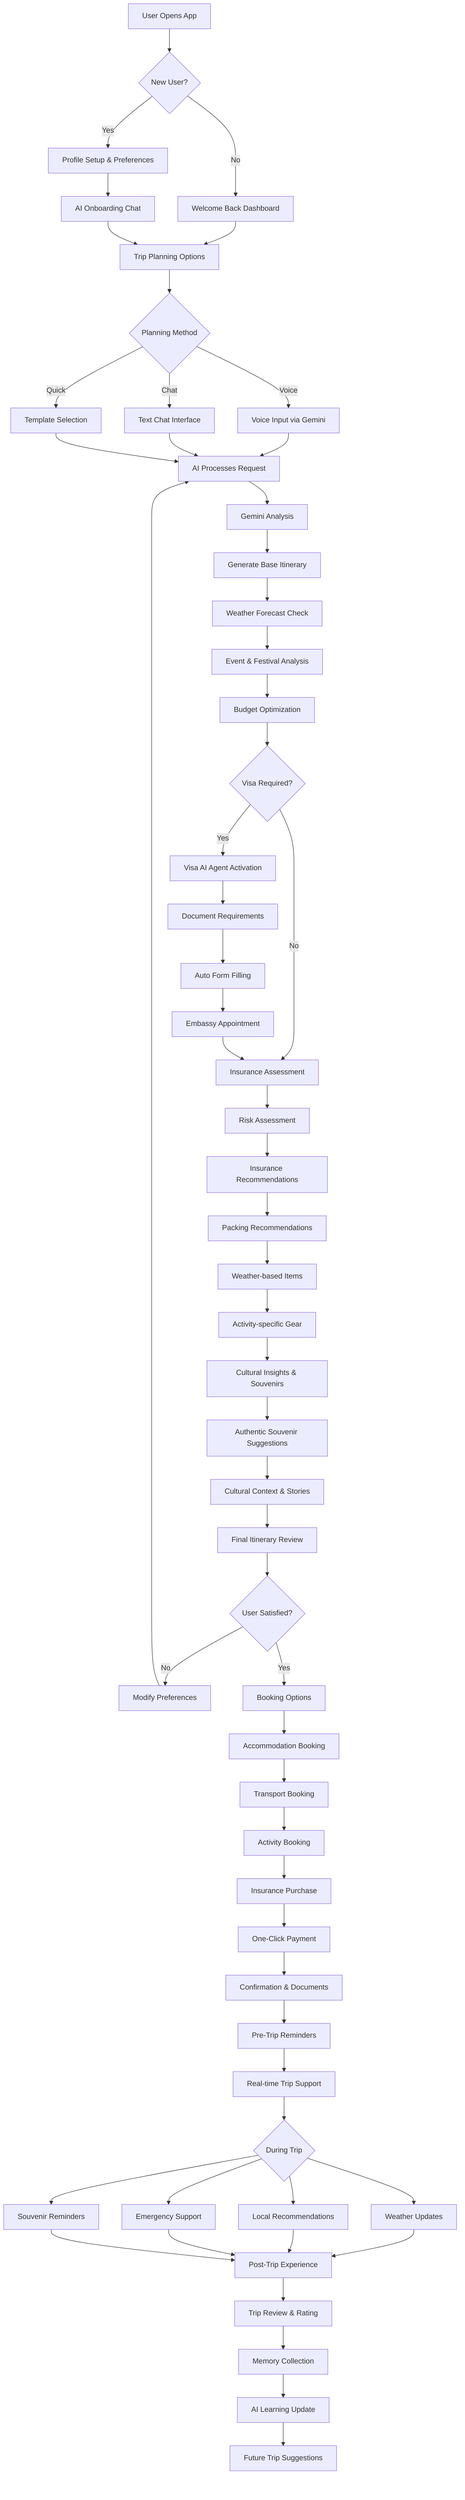 flowchart TD
    A[User Opens App] --> B{New User?}
    B -->|Yes| C[Profile Setup & Preferences]
    B -->|No| D[Welcome Back Dashboard]
    
    C --> E[AI Onboarding Chat]
    D --> F[Trip Planning Options]
    E --> F
    
    F --> G{Planning Method}
    G -->|Voice| H[Voice Input via Gemini]
    G -->|Chat| I[Text Chat Interface]
    G -->|Quick| J[Template Selection]
    
    H --> K[AI Processes Request]
    I --> K
    J --> K
    
    K --> L[Gemini Analysis]
    L --> M[Generate Base Itinerary]
    
    M --> N[Weather Forecast Check]
    N --> O[Event & Festival Analysis]
    O --> P[Budget Optimization]
    
    P --> Q{Visa Required?}
    Q -->|Yes| R[Visa AI Agent Activation]
    Q -->|No| S[Insurance Assessment]
    
    R --> R1[Document Requirements]
    R1 --> R2[Auto Form Filling]
    R2 --> R3[Embassy Appointment]
    R3 --> S
    
    S --> S1[Risk Assessment]
    S1 --> S2[Insurance Recommendations]
    S2 --> T[Packing Recommendations]
    
    T --> T1[Weather-based Items]
    T1 --> T2[Activity-specific Gear]
    T2 --> U[Cultural Insights & Souvenirs]
    
    U --> U1[Authentic Souvenir Suggestions]
    U1 --> U2[Cultural Context & Stories]
    U2 --> V[Final Itinerary Review]
    
    V --> W{User Satisfied?}
    W -->|No| X[Modify Preferences]
    W -->|Yes| Y[Booking Options]
    
    X --> K
    
    Y --> Y1[Accommodation Booking]
    Y1 --> Y2[Transport Booking]
    Y2 --> Y3[Activity Booking]
    Y3 --> Y4[Insurance Purchase]
    Y4 --> Z[One-Click Payment]
    
    Z --> AA[Confirmation & Documents]
    AA --> BB[Pre-Trip Reminders]
    BB --> CC[Real-time Trip Support]
    
    CC --> DD{During Trip}
    DD --> DD1[Weather Updates]
    DD --> DD2[Local Recommendations]
    DD --> DD3[Emergency Support]
    DD --> DD4[Souvenir Reminders]
    
    DD1 --> EE[Post-Trip Experience]
    DD2 --> EE
    DD3 --> EE
    DD4 --> EE
    
    EE --> FF[Trip Review & Rating]
    FF --> GG[Memory Collection]
    GG --> HH[AI Learning Update]
    HH --> II[Future Trip Suggestions]